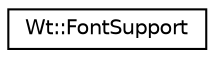 digraph "Graphical Class Hierarchy"
{
 // LATEX_PDF_SIZE
  edge [fontname="Helvetica",fontsize="10",labelfontname="Helvetica",labelfontsize="10"];
  node [fontname="Helvetica",fontsize="10",shape=record];
  rankdir="LR";
  Node0 [label="Wt::FontSupport",height=0.2,width=0.4,color="black", fillcolor="white", style="filled",URL="$classWt_1_1FontSupport.html",tooltip=" "];
}
